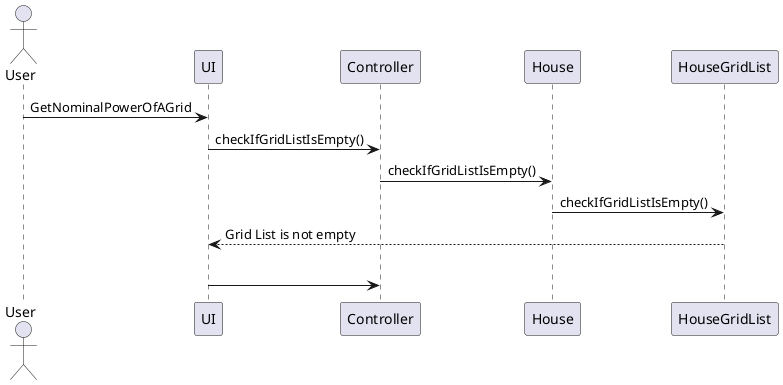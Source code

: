 @startuml

actor User
User -> UI: GetNominalPowerOfAGrid
UI -> Controller: checkIfGridListIsEmpty()
Controller -> House: checkIfGridListIsEmpty()
House -> HouseGridList: checkIfGridListIsEmpty()
HouseGridList --> UI: Grid List is not empty
alt successful case
UI->Controller:

@enduml